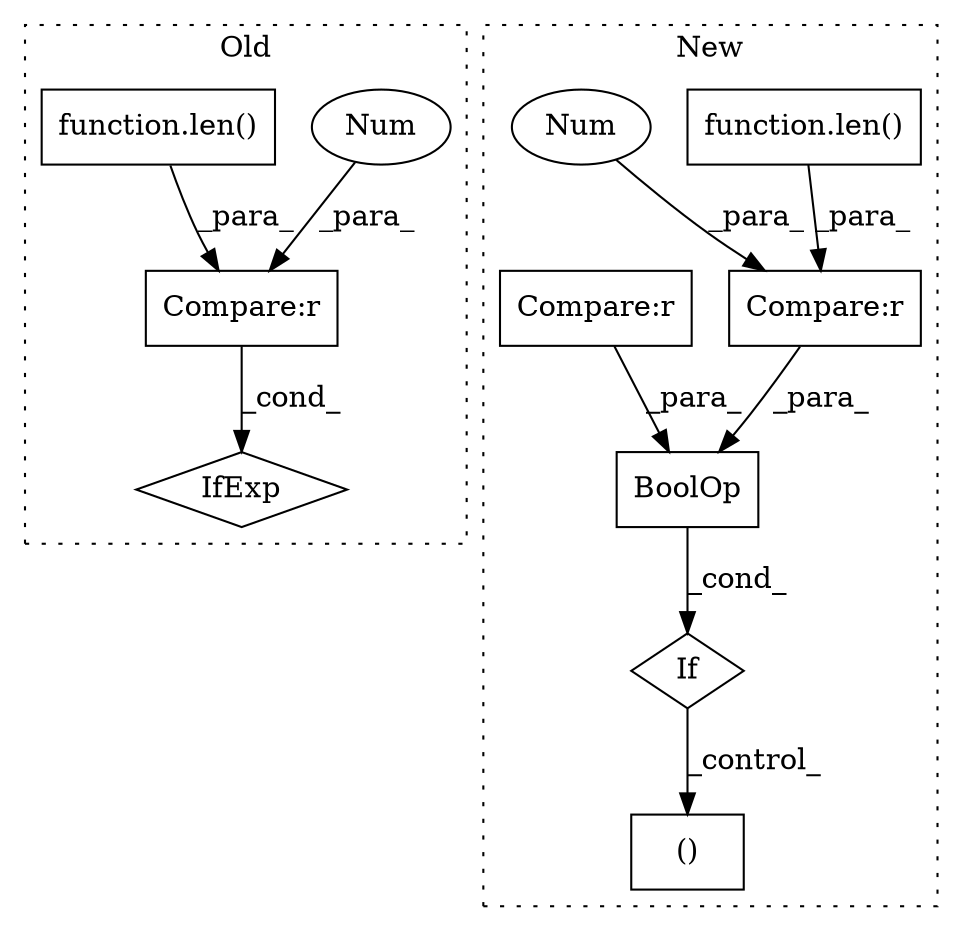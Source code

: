 digraph G {
subgraph cluster0 {
1 [label="IfExp" a="51" s="605,620" l="4,6" shape="diamond"];
3 [label="Compare:r" a="40" s="609" l="11" shape="box"];
4 [label="Num" a="76" s="619" l="1" shape="ellipse"];
5 [label="function.len()" a="75" s="609,617" l="4,1" shape="box"];
label = "Old";
style="dotted";
}
subgraph cluster1 {
2 [label="()" a="54" s="659" l="3" shape="box"];
6 [label="If" a="96" s="490" l="0" shape="diamond"];
7 [label="BoolOp" a="72" s="490" l="26" shape="box"];
8 [label="function.len()" a="75" s="508,513" l="4,1" shape="box"];
9 [label="Compare:r" a="40" s="508" l="8" shape="box"];
10 [label="Num" a="76" s="515" l="1" shape="ellipse"];
11 [label="Compare:r" a="40" s="490" l="13" shape="box"];
label = "New";
style="dotted";
}
3 -> 1 [label="_cond_"];
4 -> 3 [label="_para_"];
5 -> 3 [label="_para_"];
6 -> 2 [label="_control_"];
7 -> 6 [label="_cond_"];
8 -> 9 [label="_para_"];
9 -> 7 [label="_para_"];
10 -> 9 [label="_para_"];
11 -> 7 [label="_para_"];
}